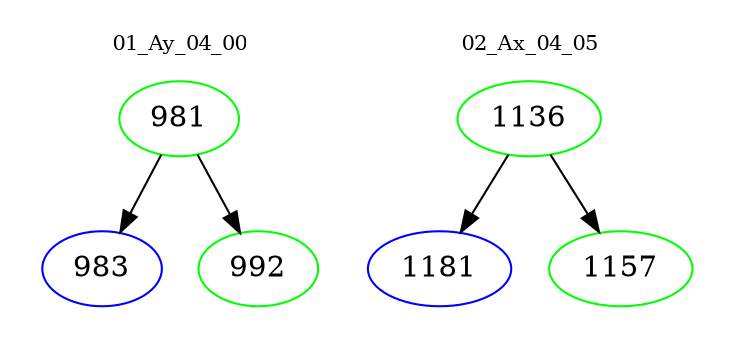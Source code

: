 digraph{
subgraph cluster_0 {
color = white
label = "01_Ay_04_00";
fontsize=10;
T0_981 [label="981", color="green"]
T0_981 -> T0_983 [color="black"]
T0_983 [label="983", color="blue"]
T0_981 -> T0_992 [color="black"]
T0_992 [label="992", color="green"]
}
subgraph cluster_1 {
color = white
label = "02_Ax_04_05";
fontsize=10;
T1_1136 [label="1136", color="green"]
T1_1136 -> T1_1181 [color="black"]
T1_1181 [label="1181", color="blue"]
T1_1136 -> T1_1157 [color="black"]
T1_1157 [label="1157", color="green"]
}
}
